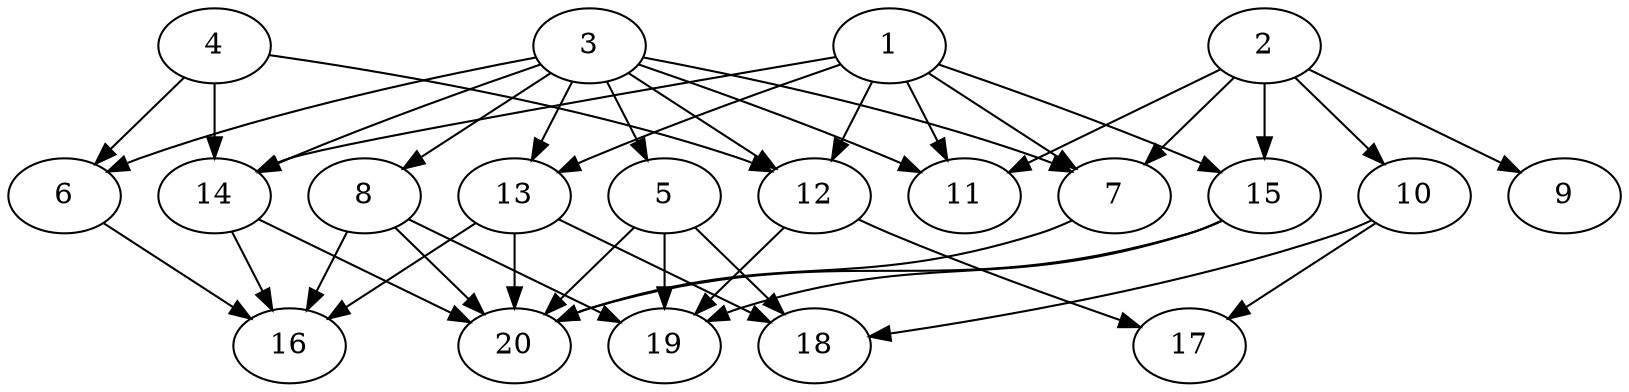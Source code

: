 // DAG automatically generated by daggen at Tue Jul 23 14:29:40 2019
// ./daggen --dot -n 20 --ccr 0.3 --fat 0.7 --regular 0.5 --density 0.7 --mindata 5242880 --maxdata 52428800 
digraph G {
  1 [size="74106880", alpha="0.15", expect_size="22232064"] 
  1 -> 7 [size ="22232064"]
  1 -> 11 [size ="22232064"]
  1 -> 12 [size ="22232064"]
  1 -> 13 [size ="22232064"]
  1 -> 14 [size ="22232064"]
  1 -> 15 [size ="22232064"]
  2 [size="87371093", alpha="0.11", expect_size="26211328"] 
  2 -> 7 [size ="26211328"]
  2 -> 9 [size ="26211328"]
  2 -> 10 [size ="26211328"]
  2 -> 11 [size ="26211328"]
  2 -> 15 [size ="26211328"]
  3 [size="85159253", alpha="0.06", expect_size="25547776"] 
  3 -> 5 [size ="25547776"]
  3 -> 6 [size ="25547776"]
  3 -> 7 [size ="25547776"]
  3 -> 8 [size ="25547776"]
  3 -> 11 [size ="25547776"]
  3 -> 12 [size ="25547776"]
  3 -> 13 [size ="25547776"]
  3 -> 14 [size ="25547776"]
  4 [size="145431893", alpha="0.02", expect_size="43629568"] 
  4 -> 6 [size ="43629568"]
  4 -> 12 [size ="43629568"]
  4 -> 14 [size ="43629568"]
  5 [size="110127787", alpha="0.14", expect_size="33038336"] 
  5 -> 18 [size ="33038336"]
  5 -> 19 [size ="33038336"]
  5 -> 20 [size ="33038336"]
  6 [size="66010453", alpha="0.00", expect_size="19803136"] 
  6 -> 16 [size ="19803136"]
  7 [size="90528427", alpha="0.18", expect_size="27158528"] 
  7 -> 20 [size ="27158528"]
  8 [size="124641280", alpha="0.05", expect_size="37392384"] 
  8 -> 16 [size ="37392384"]
  8 -> 19 [size ="37392384"]
  8 -> 20 [size ="37392384"]
  9 [size="143059627", alpha="0.15", expect_size="42917888"] 
  10 [size="56057173", alpha="0.14", expect_size="16817152"] 
  10 -> 17 [size ="16817152"]
  10 -> 18 [size ="16817152"]
  11 [size="116855467", alpha="0.18", expect_size="35056640"] 
  12 [size="77428053", alpha="0.20", expect_size="23228416"] 
  12 -> 17 [size ="23228416"]
  12 -> 19 [size ="23228416"]
  13 [size="164471467", alpha="0.02", expect_size="49341440"] 
  13 -> 16 [size ="49341440"]
  13 -> 18 [size ="49341440"]
  13 -> 20 [size ="49341440"]
  14 [size="55606613", alpha="0.04", expect_size="16681984"] 
  14 -> 16 [size ="16681984"]
  14 -> 20 [size ="16681984"]
  15 [size="70775467", alpha="0.12", expect_size="21232640"] 
  15 -> 19 [size ="21232640"]
  15 -> 20 [size ="21232640"]
  16 [size="19718827", alpha="0.06", expect_size="5915648"] 
  17 [size="19729067", alpha="0.17", expect_size="5918720"] 
  18 [size="160931840", alpha="0.01", expect_size="48279552"] 
  19 [size="45052587", alpha="0.11", expect_size="13515776"] 
  20 [size="164259840", alpha="0.02", expect_size="49277952"] 
}
